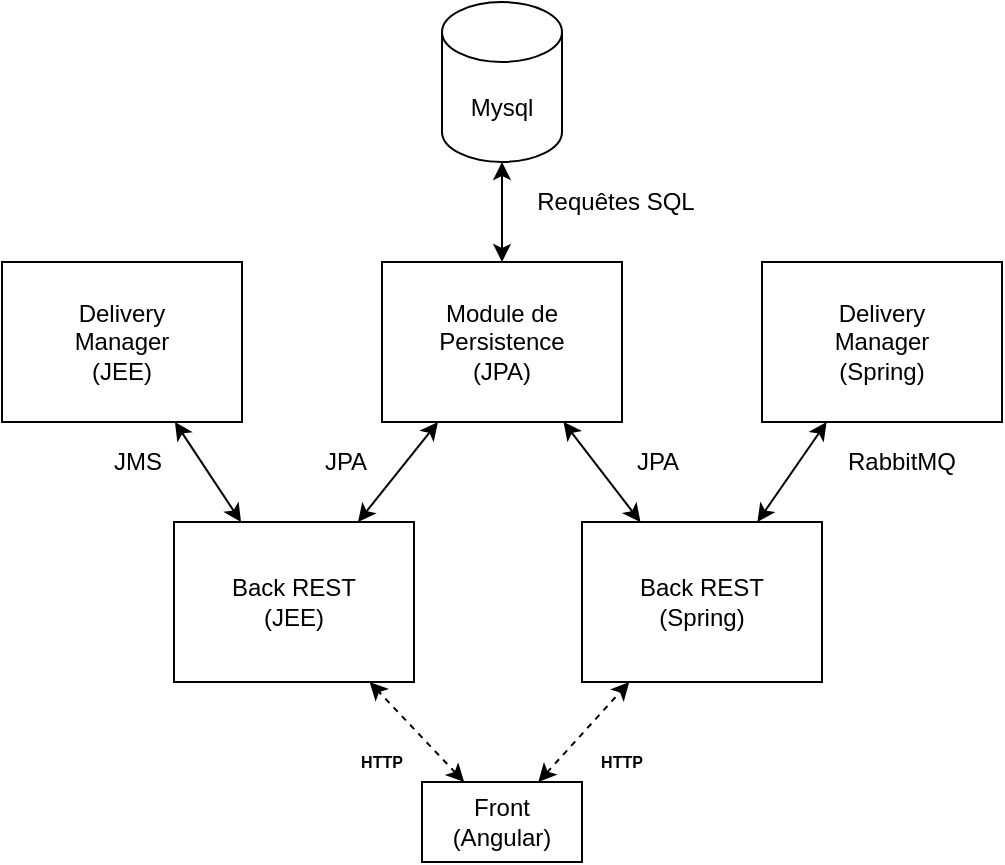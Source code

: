 <mxfile version="13.7.9" type="device"><diagram id="MZF2kBhDgcHdd-lpvesu" name="Page-1"><mxGraphModel dx="981" dy="567" grid="0" gridSize="10" guides="1" tooltips="1" connect="1" arrows="1" fold="1" page="1" pageScale="1" pageWidth="827" pageHeight="1169" math="0" shadow="0"><root><mxCell id="0"/><mxCell id="1" parent="0"/><mxCell id="OJZ0wcXXTIQFD7C66bId-1" value="Front&lt;br&gt;(Angular)" style="rounded=0;whiteSpace=wrap;html=1;" parent="1" vertex="1"><mxGeometry x="360" y="480" width="80" height="40" as="geometry"/></mxCell><mxCell id="OJZ0wcXXTIQFD7C66bId-3" value="Back REST&lt;br&gt;(Spring)" style="rounded=0;whiteSpace=wrap;html=1;" parent="1" vertex="1"><mxGeometry x="440" y="350" width="120" height="80" as="geometry"/></mxCell><mxCell id="OJZ0wcXXTIQFD7C66bId-5" value="" style="endArrow=classic;html=1;startArrow=classic;startFill=1;dashed=1;" parent="1" source="OJZ0wcXXTIQFD7C66bId-1" target="OJZ0wcXXTIQFD7C66bId-3" edge="1"><mxGeometry width="50" height="50" relative="1" as="geometry"><mxPoint x="396.667" y="450.0" as="sourcePoint"/><mxPoint x="343.333" y="370.0" as="targetPoint"/></mxGeometry></mxCell><mxCell id="OJZ0wcXXTIQFD7C66bId-6" value="Mysql" style="shape=cylinder3;whiteSpace=wrap;html=1;boundedLbl=1;backgroundOutline=1;size=15;" parent="1" vertex="1"><mxGeometry x="370" y="90" width="60" height="80" as="geometry"/></mxCell><mxCell id="OJZ0wcXXTIQFD7C66bId-17" value="HTTP" style="text;html=1;strokeColor=none;fillColor=none;align=center;verticalAlign=middle;whiteSpace=wrap;rounded=0;fontSize=8;fontStyle=1" parent="1" vertex="1"><mxGeometry x="320" y="460" width="40" height="20" as="geometry"/></mxCell><mxCell id="OJZ0wcXXTIQFD7C66bId-18" value="HTTP" style="text;html=1;strokeColor=none;fillColor=none;align=center;verticalAlign=middle;whiteSpace=wrap;rounded=0;fontSize=8;fontStyle=1" parent="1" vertex="1"><mxGeometry x="440" y="460" width="40" height="20" as="geometry"/></mxCell><mxCell id="Npnc8MpZCk1XeFlNuuaI-1" value="Module de&lt;br&gt;Persistence&lt;br&gt;(JPA)" style="rounded=0;whiteSpace=wrap;html=1;" vertex="1" parent="1"><mxGeometry x="340" y="220" width="120" height="80" as="geometry"/></mxCell><mxCell id="Npnc8MpZCk1XeFlNuuaI-2" value="" style="endArrow=classic;startArrow=classic;html=1;" edge="1" parent="1" source="OJZ0wcXXTIQFD7C66bId-2" target="Npnc8MpZCk1XeFlNuuaI-1"><mxGeometry width="50" height="50" relative="1" as="geometry"><mxPoint x="170" y="310" as="sourcePoint"/><mxPoint x="220" y="260" as="targetPoint"/></mxGeometry></mxCell><mxCell id="Npnc8MpZCk1XeFlNuuaI-3" value="" style="endArrow=classic;startArrow=classic;html=1;" edge="1" parent="1" source="OJZ0wcXXTIQFD7C66bId-3" target="Npnc8MpZCk1XeFlNuuaI-1"><mxGeometry width="50" height="50" relative="1" as="geometry"><mxPoint x="338.571" y="370" as="sourcePoint"/><mxPoint x="381.429" y="310" as="targetPoint"/></mxGeometry></mxCell><mxCell id="Npnc8MpZCk1XeFlNuuaI-4" value="" style="endArrow=classic;startArrow=classic;html=1;" edge="1" parent="1" source="Npnc8MpZCk1XeFlNuuaI-1" target="OJZ0wcXXTIQFD7C66bId-6"><mxGeometry width="50" height="50" relative="1" as="geometry"><mxPoint x="479.231" y="360.0" as="sourcePoint"/><mxPoint x="440.769" y="310.0" as="targetPoint"/><Array as="points"/></mxGeometry></mxCell><mxCell id="Npnc8MpZCk1XeFlNuuaI-5" value="Requêtes SQL" style="text;html=1;strokeColor=none;fillColor=none;align=center;verticalAlign=middle;whiteSpace=wrap;rounded=0;" vertex="1" parent="1"><mxGeometry x="414" y="180" width="86" height="20" as="geometry"/></mxCell><mxCell id="Npnc8MpZCk1XeFlNuuaI-6" value="JPA" style="text;html=1;strokeColor=none;fillColor=none;align=center;verticalAlign=middle;whiteSpace=wrap;rounded=0;" vertex="1" parent="1"><mxGeometry x="460" y="310" width="36" height="20" as="geometry"/></mxCell><mxCell id="Npnc8MpZCk1XeFlNuuaI-8" value="Delivery&lt;br&gt;Manager&lt;br&gt;(Spring)" style="rounded=0;whiteSpace=wrap;html=1;" vertex="1" parent="1"><mxGeometry x="530" y="220" width="120" height="80" as="geometry"/></mxCell><mxCell id="Npnc8MpZCk1XeFlNuuaI-11" value="" style="endArrow=classic;startArrow=classic;html=1;" edge="1" parent="1" source="OJZ0wcXXTIQFD7C66bId-3" target="Npnc8MpZCk1XeFlNuuaI-8"><mxGeometry width="50" height="50" relative="1" as="geometry"><mxPoint x="200" y="400" as="sourcePoint"/><mxPoint x="260" y="400" as="targetPoint"/></mxGeometry></mxCell><mxCell id="Npnc8MpZCk1XeFlNuuaI-12" value="RabbitMQ" style="text;html=1;strokeColor=none;fillColor=none;align=center;verticalAlign=middle;whiteSpace=wrap;rounded=0;" vertex="1" parent="1"><mxGeometry x="570" y="310" width="60" height="20" as="geometry"/></mxCell><mxCell id="OJZ0wcXXTIQFD7C66bId-4" value="" style="endArrow=classic;html=1;startArrow=classic;startFill=1;dashed=1;" parent="1" source="OJZ0wcXXTIQFD7C66bId-1" target="OJZ0wcXXTIQFD7C66bId-2" edge="1"><mxGeometry width="50" height="50" relative="1" as="geometry"><mxPoint x="150" y="480" as="sourcePoint"/><mxPoint x="200" y="430" as="targetPoint"/></mxGeometry></mxCell><mxCell id="OJZ0wcXXTIQFD7C66bId-2" value="Back REST&lt;br&gt;(JEE)" style="rounded=0;whiteSpace=wrap;html=1;" parent="1" vertex="1"><mxGeometry x="236" y="350" width="120" height="80" as="geometry"/></mxCell><mxCell id="Npnc8MpZCk1XeFlNuuaI-9" value="Delivery&lt;br&gt;Manager&lt;br&gt;(JEE)" style="rounded=0;whiteSpace=wrap;html=1;" vertex="1" parent="1"><mxGeometry x="150" y="220" width="120" height="80" as="geometry"/></mxCell><mxCell id="Npnc8MpZCk1XeFlNuuaI-10" value="" style="endArrow=classic;startArrow=classic;html=1;" edge="1" parent="1" source="Npnc8MpZCk1XeFlNuuaI-9" target="OJZ0wcXXTIQFD7C66bId-2"><mxGeometry x="100" y="350" width="50" height="50" as="geometry"><mxPoint x="347.692" y="360" as="sourcePoint"/><mxPoint x="382.308" y="310" as="targetPoint"/></mxGeometry></mxCell><mxCell id="Npnc8MpZCk1XeFlNuuaI-7" value="JPA" style="text;html=1;strokeColor=none;fillColor=none;align=center;verticalAlign=middle;whiteSpace=wrap;rounded=0;" vertex="1" parent="1"><mxGeometry x="304" y="310" width="36" height="20" as="geometry"/></mxCell><mxCell id="Npnc8MpZCk1XeFlNuuaI-13" value="JMS" style="text;html=1;strokeColor=none;fillColor=none;align=center;verticalAlign=middle;whiteSpace=wrap;rounded=0;" vertex="1" parent="1"><mxGeometry x="200" y="310" width="36" height="20" as="geometry"/></mxCell></root></mxGraphModel></diagram></mxfile>